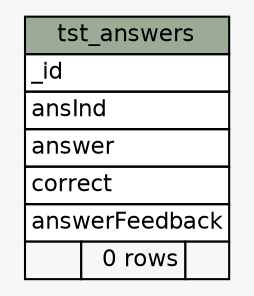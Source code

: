 // dot 2.26.3 on Linux 3.11.0-12-generic
// SchemaSpy rev 590
digraph "tst_answers" {
  graph [
    rankdir="RL"
    bgcolor="#f7f7f7"
    nodesep="0.18"
    ranksep="0.46"
    fontname="Helvetica"
    fontsize="11"
  ];
  node [
    fontname="Helvetica"
    fontsize="11"
    shape="plaintext"
  ];
  edge [
    arrowsize="0.8"
  ];
  "tst_answers" [
    label=<
    <TABLE BORDER="0" CELLBORDER="1" CELLSPACING="0" BGCOLOR="#ffffff">
      <TR><TD COLSPAN="3" BGCOLOR="#9bab96" ALIGN="CENTER">tst_answers</TD></TR>
      <TR><TD PORT="_id" COLSPAN="3" ALIGN="LEFT">_id</TD></TR>
      <TR><TD PORT="ansInd" COLSPAN="3" ALIGN="LEFT">ansInd</TD></TR>
      <TR><TD PORT="answer" COLSPAN="3" ALIGN="LEFT">answer</TD></TR>
      <TR><TD PORT="correct" COLSPAN="3" ALIGN="LEFT">correct</TD></TR>
      <TR><TD PORT="answerFeedback" COLSPAN="3" ALIGN="LEFT">answerFeedback</TD></TR>
      <TR><TD ALIGN="LEFT" BGCOLOR="#f7f7f7">  </TD><TD ALIGN="RIGHT" BGCOLOR="#f7f7f7">0 rows</TD><TD ALIGN="RIGHT" BGCOLOR="#f7f7f7">  </TD></TR>
    </TABLE>>
    URL="tables/tst_answers.html"
    tooltip="tst_answers"
  ];
}
